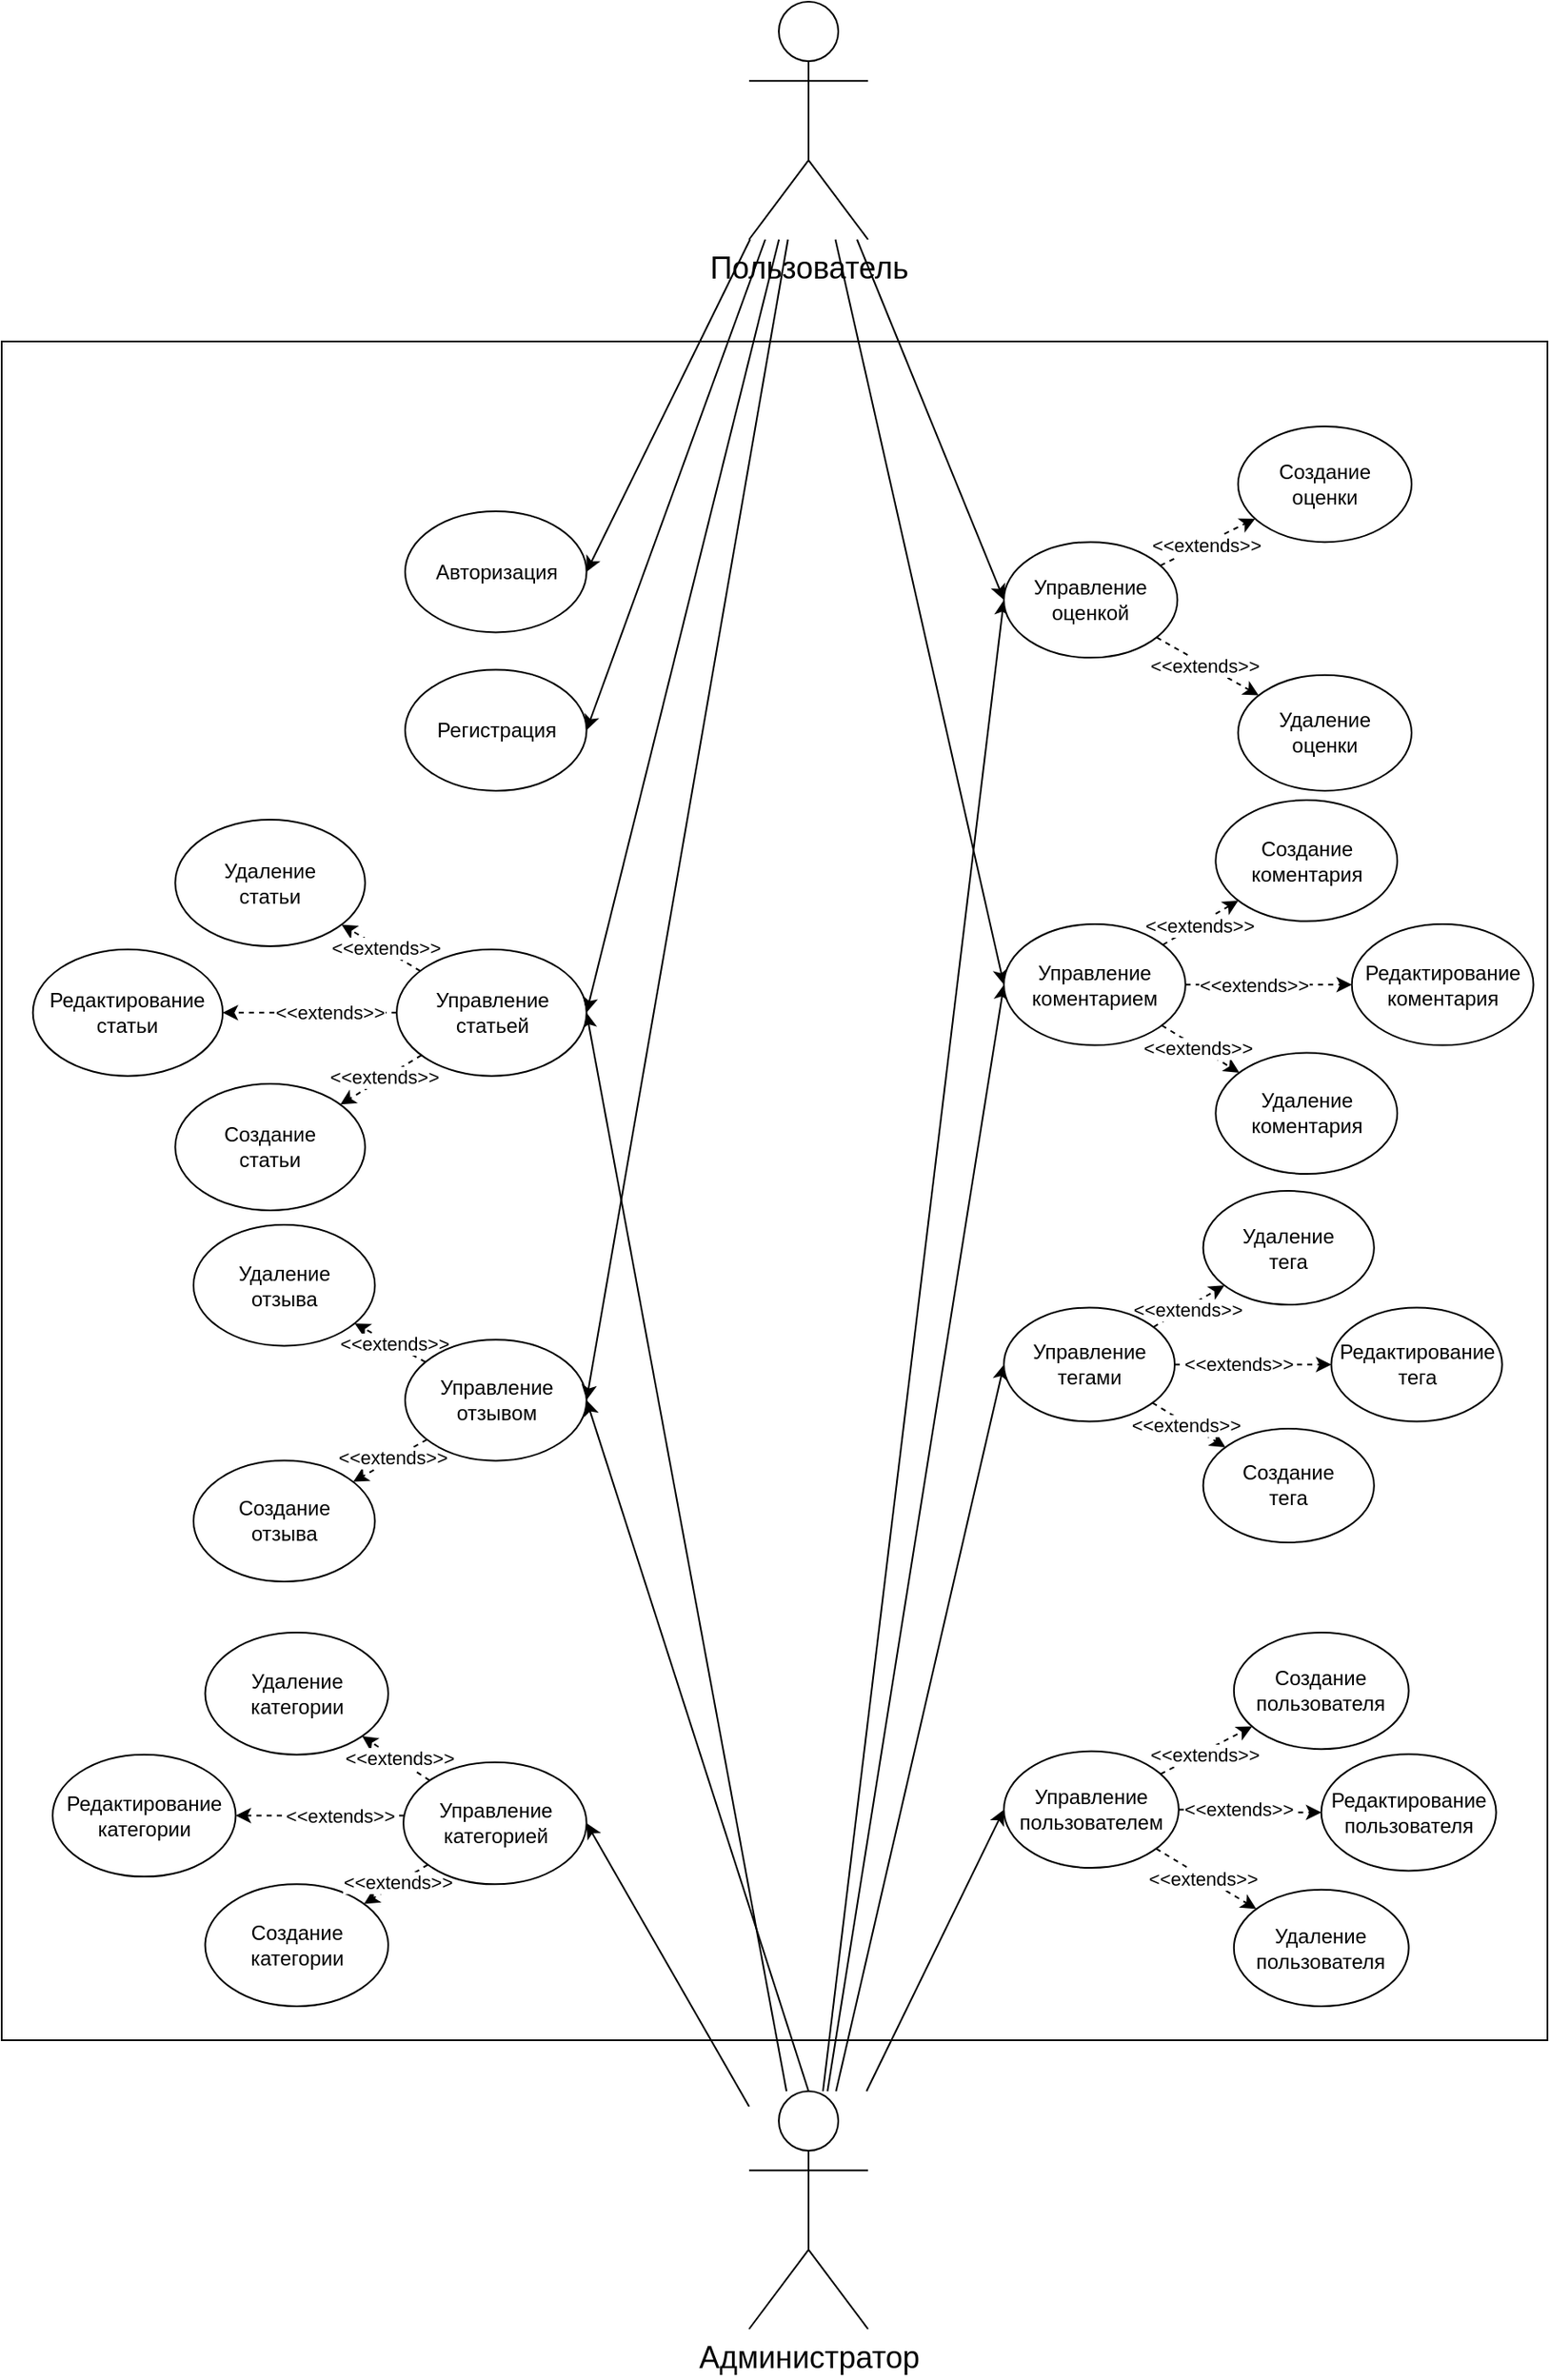 <mxfile version="22.1.11" type="device">
  <diagram id="-SkS9h52dyCRQVoHQHtN" name="Page-2">
    <mxGraphModel dx="1964" dy="1674" grid="1" gridSize="10" guides="1" tooltips="1" connect="1" arrows="1" fold="1" page="1" pageScale="1" pageWidth="850" pageHeight="1100" math="0" shadow="0">
      <root>
        <mxCell id="0" />
        <mxCell id="1" parent="0" />
        <mxCell id="V4WPFphY2ZdUjp7nFWfL-87" value="" style="rounded=0;whiteSpace=wrap;html=1;fillColor=none;" parent="1" vertex="1">
          <mxGeometry x="-500" y="-280" width="910" height="1000" as="geometry" />
        </mxCell>
        <mxCell id="V4WPFphY2ZdUjp7nFWfL-114" style="rounded=0;orthogonalLoop=1;jettySize=auto;html=1;entryX=1;entryY=0.5;entryDx=0;entryDy=0;" parent="1" source="V4WPFphY2ZdUjp7nFWfL-84" target="V4WPFphY2ZdUjp7nFWfL-36" edge="1">
          <mxGeometry relative="1" as="geometry" />
        </mxCell>
        <mxCell id="V4WPFphY2ZdUjp7nFWfL-115" style="rounded=0;orthogonalLoop=1;jettySize=auto;html=1;entryX=0;entryY=0.5;entryDx=0;entryDy=0;" parent="1" source="V4WPFphY2ZdUjp7nFWfL-84" target="V4WPFphY2ZdUjp7nFWfL-4" edge="1">
          <mxGeometry relative="1" as="geometry" />
        </mxCell>
        <mxCell id="V4WPFphY2ZdUjp7nFWfL-120" style="rounded=0;orthogonalLoop=1;jettySize=auto;html=1;exitX=0.5;exitY=0;exitDx=0;exitDy=0;exitPerimeter=0;entryX=1;entryY=0.5;entryDx=0;entryDy=0;" parent="1" source="V4WPFphY2ZdUjp7nFWfL-84" target="V4WPFphY2ZdUjp7nFWfL-82" edge="1">
          <mxGeometry relative="1" as="geometry" />
        </mxCell>
        <mxCell id="V4WPFphY2ZdUjp7nFWfL-121" style="rounded=0;orthogonalLoop=1;jettySize=auto;html=1;entryX=0;entryY=0.5;entryDx=0;entryDy=0;" parent="1" source="V4WPFphY2ZdUjp7nFWfL-84" target="V4WPFphY2ZdUjp7nFWfL-100" edge="1">
          <mxGeometry relative="1" as="geometry" />
        </mxCell>
        <mxCell id="V4WPFphY2ZdUjp7nFWfL-122" style="rounded=0;orthogonalLoop=1;jettySize=auto;html=1;entryX=1;entryY=0.5;entryDx=0;entryDy=0;" parent="1" source="V4WPFphY2ZdUjp7nFWfL-84" target="V4WPFphY2ZdUjp7nFWfL-47" edge="1">
          <mxGeometry relative="1" as="geometry" />
        </mxCell>
        <mxCell id="V4WPFphY2ZdUjp7nFWfL-123" style="rounded=0;orthogonalLoop=1;jettySize=auto;html=1;entryX=0;entryY=0.5;entryDx=0;entryDy=0;" parent="1" source="V4WPFphY2ZdUjp7nFWfL-84" target="V4WPFphY2ZdUjp7nFWfL-71" edge="1">
          <mxGeometry relative="1" as="geometry" />
        </mxCell>
        <mxCell id="V4WPFphY2ZdUjp7nFWfL-124" style="rounded=0;orthogonalLoop=1;jettySize=auto;html=1;entryX=0;entryY=0.5;entryDx=0;entryDy=0;" parent="1" source="V4WPFphY2ZdUjp7nFWfL-84" target="V4WPFphY2ZdUjp7nFWfL-58" edge="1">
          <mxGeometry relative="1" as="geometry" />
        </mxCell>
        <mxCell id="V4WPFphY2ZdUjp7nFWfL-84" value="&lt;font style=&quot;font-size: 18px;&quot;&gt;Администратор&lt;/font&gt;" style="shape=umlActor;verticalLabelPosition=bottom;verticalAlign=top;html=1;outlineConnect=0;" parent="1" vertex="1">
          <mxGeometry x="-60" y="750" width="70" height="140" as="geometry" />
        </mxCell>
        <mxCell id="V4WPFphY2ZdUjp7nFWfL-88" value="" style="group" parent="1" vertex="1" connectable="0">
          <mxGeometry x="-481.62" y="1.5" width="413.36" height="278.5" as="geometry" />
        </mxCell>
        <mxCell id="V4WPFphY2ZdUjp7nFWfL-38" value="&lt;div&gt;Редактирование&lt;br&gt;&lt;/div&gt;&lt;div&gt;статьи&lt;br&gt;&lt;/div&gt;" style="ellipse;whiteSpace=wrap;html=1;" parent="V4WPFphY2ZdUjp7nFWfL-88" vertex="1">
          <mxGeometry y="76.356" width="111.741" height="74.494" as="geometry" />
        </mxCell>
        <mxCell id="V4WPFphY2ZdUjp7nFWfL-39" value="&lt;div&gt;Создание&lt;/div&gt;&lt;div&gt;статьи&lt;br&gt;&lt;/div&gt;" style="ellipse;whiteSpace=wrap;html=1;" parent="V4WPFphY2ZdUjp7nFWfL-88" vertex="1">
          <mxGeometry x="83.805" y="155.506" width="111.741" height="74.494" as="geometry" />
        </mxCell>
        <mxCell id="V4WPFphY2ZdUjp7nFWfL-40" value="&lt;div&gt;Удаление&lt;/div&gt;&lt;div&gt;статьи&lt;br&gt;&lt;/div&gt;" style="ellipse;whiteSpace=wrap;html=1;" parent="V4WPFphY2ZdUjp7nFWfL-88" vertex="1">
          <mxGeometry x="83.805" width="111.741" height="74.494" as="geometry" />
        </mxCell>
        <mxCell id="V4WPFphY2ZdUjp7nFWfL-41" style="rounded=0;orthogonalLoop=1;jettySize=auto;html=1;entryX=1;entryY=0.5;entryDx=0;entryDy=0;dashed=1;edgeStyle=orthogonalEdgeStyle;" parent="V4WPFphY2ZdUjp7nFWfL-88" source="V4WPFphY2ZdUjp7nFWfL-47" target="V4WPFphY2ZdUjp7nFWfL-38" edge="1">
          <mxGeometry relative="1" as="geometry">
            <Array as="points">
              <mxPoint x="111.741" y="113.603" />
            </Array>
          </mxGeometry>
        </mxCell>
        <mxCell id="V4WPFphY2ZdUjp7nFWfL-42" value="&amp;lt;&amp;lt;extends&amp;gt;&amp;gt;" style="edgeLabel;html=1;align=center;verticalAlign=middle;resizable=0;points=[];" parent="V4WPFphY2ZdUjp7nFWfL-41" vertex="1" connectable="0">
          <mxGeometry x="-0.207" relative="1" as="geometry">
            <mxPoint x="1" as="offset" />
          </mxGeometry>
        </mxCell>
        <mxCell id="V4WPFphY2ZdUjp7nFWfL-43" style="rounded=0;orthogonalLoop=1;jettySize=auto;html=1;dashed=1;" parent="V4WPFphY2ZdUjp7nFWfL-88" source="V4WPFphY2ZdUjp7nFWfL-47" target="V4WPFphY2ZdUjp7nFWfL-39" edge="1">
          <mxGeometry relative="1" as="geometry" />
        </mxCell>
        <mxCell id="V4WPFphY2ZdUjp7nFWfL-44" value="&amp;lt;&amp;lt;extends&amp;gt;&amp;gt;" style="edgeLabel;html=1;align=center;verticalAlign=middle;resizable=0;points=[];" parent="V4WPFphY2ZdUjp7nFWfL-43" vertex="1" connectable="0">
          <mxGeometry x="-0.071" y="-1" relative="1" as="geometry">
            <mxPoint as="offset" />
          </mxGeometry>
        </mxCell>
        <mxCell id="V4WPFphY2ZdUjp7nFWfL-45" style="rounded=0;orthogonalLoop=1;jettySize=auto;html=1;dashed=1;" parent="V4WPFphY2ZdUjp7nFWfL-88" source="V4WPFphY2ZdUjp7nFWfL-47" target="V4WPFphY2ZdUjp7nFWfL-40" edge="1">
          <mxGeometry relative="1" as="geometry" />
        </mxCell>
        <mxCell id="V4WPFphY2ZdUjp7nFWfL-46" value="&amp;lt;&amp;lt;extends&amp;gt;&amp;gt;" style="edgeLabel;html=1;align=center;verticalAlign=middle;resizable=0;points=[];" parent="V4WPFphY2ZdUjp7nFWfL-45" vertex="1" connectable="0">
          <mxGeometry x="-0.074" y="-1" relative="1" as="geometry">
            <mxPoint as="offset" />
          </mxGeometry>
        </mxCell>
        <mxCell id="V4WPFphY2ZdUjp7nFWfL-47" value="&lt;div&gt;Управление&lt;/div&gt;&lt;div&gt;статьей&lt;br&gt;&lt;/div&gt;" style="ellipse;whiteSpace=wrap;html=1;" parent="V4WPFphY2ZdUjp7nFWfL-88" vertex="1">
          <mxGeometry x="214.169" y="76.356" width="111.741" height="74.494" as="geometry" />
        </mxCell>
        <mxCell id="V4WPFphY2ZdUjp7nFWfL-89" value="" style="group" parent="1" vertex="1" connectable="0">
          <mxGeometry x="-387.07" y="240" width="231.36" height="210" as="geometry" />
        </mxCell>
        <mxCell id="V4WPFphY2ZdUjp7nFWfL-74" value="&lt;div&gt;Создание&lt;/div&gt;&lt;div&gt;отзыва&lt;br&gt;&lt;/div&gt;" style="ellipse;whiteSpace=wrap;html=1;" parent="V4WPFphY2ZdUjp7nFWfL-89" vertex="1">
          <mxGeometry y="138.814" width="106.782" height="71.186" as="geometry" />
        </mxCell>
        <mxCell id="V4WPFphY2ZdUjp7nFWfL-75" value="&lt;div&gt;Удаление&lt;/div&gt;&lt;div&gt;отзыва&lt;br&gt;&lt;/div&gt;" style="ellipse;whiteSpace=wrap;html=1;" parent="V4WPFphY2ZdUjp7nFWfL-89" vertex="1">
          <mxGeometry width="106.782" height="71.186" as="geometry" />
        </mxCell>
        <mxCell id="V4WPFphY2ZdUjp7nFWfL-78" style="rounded=0;orthogonalLoop=1;jettySize=auto;html=1;dashed=1;" parent="V4WPFphY2ZdUjp7nFWfL-89" source="V4WPFphY2ZdUjp7nFWfL-82" target="V4WPFphY2ZdUjp7nFWfL-74" edge="1">
          <mxGeometry relative="1" as="geometry" />
        </mxCell>
        <mxCell id="V4WPFphY2ZdUjp7nFWfL-79" value="&amp;lt;&amp;lt;extends&amp;gt;&amp;gt;" style="edgeLabel;html=1;align=center;verticalAlign=middle;resizable=0;points=[];" parent="V4WPFphY2ZdUjp7nFWfL-78" vertex="1" connectable="0">
          <mxGeometry x="-0.071" y="-1" relative="1" as="geometry">
            <mxPoint as="offset" />
          </mxGeometry>
        </mxCell>
        <mxCell id="V4WPFphY2ZdUjp7nFWfL-80" style="rounded=0;orthogonalLoop=1;jettySize=auto;html=1;dashed=1;" parent="V4WPFphY2ZdUjp7nFWfL-89" source="V4WPFphY2ZdUjp7nFWfL-82" target="V4WPFphY2ZdUjp7nFWfL-75" edge="1">
          <mxGeometry relative="1" as="geometry" />
        </mxCell>
        <mxCell id="V4WPFphY2ZdUjp7nFWfL-81" value="&amp;lt;&amp;lt;extends&amp;gt;&amp;gt;" style="edgeLabel;html=1;align=center;verticalAlign=middle;resizable=0;points=[];" parent="V4WPFphY2ZdUjp7nFWfL-80" vertex="1" connectable="0">
          <mxGeometry x="-0.074" y="-1" relative="1" as="geometry">
            <mxPoint as="offset" />
          </mxGeometry>
        </mxCell>
        <mxCell id="V4WPFphY2ZdUjp7nFWfL-82" value="&lt;div&gt;Управление&lt;/div&gt;&lt;div&gt;отзывом&lt;br&gt;&lt;/div&gt;" style="ellipse;whiteSpace=wrap;html=1;" parent="V4WPFphY2ZdUjp7nFWfL-89" vertex="1">
          <mxGeometry x="124.578" y="67.627" width="106.782" height="71.186" as="geometry" />
        </mxCell>
        <mxCell id="V4WPFphY2ZdUjp7nFWfL-90" value="" style="group;flipV=0;flipH=1;" parent="1" vertex="1" connectable="0">
          <mxGeometry x="90" y="220" width="293.32" height="207" as="geometry" />
        </mxCell>
        <mxCell id="V4WPFphY2ZdUjp7nFWfL-91" value="&lt;div&gt;Редактирование&lt;br&gt;&lt;/div&gt;&lt;div&gt;тега&lt;br&gt;&lt;/div&gt;" style="ellipse;whiteSpace=wrap;html=1;" parent="V4WPFphY2ZdUjp7nFWfL-90" vertex="1">
          <mxGeometry x="192.753" y="68.721" width="100.567" height="67.045" as="geometry" />
        </mxCell>
        <mxCell id="V4WPFphY2ZdUjp7nFWfL-92" value="&lt;div&gt;Создание&lt;/div&gt;&lt;div&gt;тега&lt;br&gt;&lt;/div&gt;" style="ellipse;whiteSpace=wrap;html=1;" parent="V4WPFphY2ZdUjp7nFWfL-90" vertex="1">
          <mxGeometry x="117.328" y="139.955" width="100.567" height="67.045" as="geometry" />
        </mxCell>
        <mxCell id="V4WPFphY2ZdUjp7nFWfL-93" value="&lt;div&gt;Удаление&lt;/div&gt;&lt;div&gt;тега&lt;br&gt;&lt;/div&gt;" style="ellipse;whiteSpace=wrap;html=1;" parent="V4WPFphY2ZdUjp7nFWfL-90" vertex="1">
          <mxGeometry x="117.328" width="100.567" height="67.045" as="geometry" />
        </mxCell>
        <mxCell id="V4WPFphY2ZdUjp7nFWfL-94" style="rounded=0;orthogonalLoop=1;jettySize=auto;html=1;entryX=0;entryY=0.5;entryDx=0;entryDy=0;dashed=1;edgeStyle=orthogonalEdgeStyle;" parent="V4WPFphY2ZdUjp7nFWfL-90" source="V4WPFphY2ZdUjp7nFWfL-100" target="V4WPFphY2ZdUjp7nFWfL-91" edge="1">
          <mxGeometry relative="1" as="geometry">
            <Array as="points" />
          </mxGeometry>
        </mxCell>
        <mxCell id="V4WPFphY2ZdUjp7nFWfL-95" value="&amp;lt;&amp;lt;extends&amp;gt;&amp;gt;" style="edgeLabel;html=1;align=center;verticalAlign=middle;resizable=0;points=[];" parent="V4WPFphY2ZdUjp7nFWfL-94" vertex="1" connectable="0">
          <mxGeometry x="-0.207" relative="1" as="geometry">
            <mxPoint x="1" as="offset" />
          </mxGeometry>
        </mxCell>
        <mxCell id="V4WPFphY2ZdUjp7nFWfL-96" style="rounded=0;orthogonalLoop=1;jettySize=auto;html=1;dashed=1;" parent="V4WPFphY2ZdUjp7nFWfL-90" source="V4WPFphY2ZdUjp7nFWfL-100" target="V4WPFphY2ZdUjp7nFWfL-92" edge="1">
          <mxGeometry relative="1" as="geometry" />
        </mxCell>
        <mxCell id="V4WPFphY2ZdUjp7nFWfL-97" value="&amp;lt;&amp;lt;extends&amp;gt;&amp;gt;" style="edgeLabel;html=1;align=center;verticalAlign=middle;resizable=0;points=[];" parent="V4WPFphY2ZdUjp7nFWfL-96" vertex="1" connectable="0">
          <mxGeometry x="-0.071" y="-1" relative="1" as="geometry">
            <mxPoint as="offset" />
          </mxGeometry>
        </mxCell>
        <mxCell id="V4WPFphY2ZdUjp7nFWfL-98" style="rounded=0;orthogonalLoop=1;jettySize=auto;html=1;dashed=1;" parent="V4WPFphY2ZdUjp7nFWfL-90" source="V4WPFphY2ZdUjp7nFWfL-100" target="V4WPFphY2ZdUjp7nFWfL-93" edge="1">
          <mxGeometry relative="1" as="geometry" />
        </mxCell>
        <mxCell id="V4WPFphY2ZdUjp7nFWfL-99" value="&amp;lt;&amp;lt;extends&amp;gt;&amp;gt;" style="edgeLabel;html=1;align=center;verticalAlign=middle;resizable=0;points=[];" parent="V4WPFphY2ZdUjp7nFWfL-98" vertex="1" connectable="0">
          <mxGeometry x="-0.074" y="-1" relative="1" as="geometry">
            <mxPoint as="offset" />
          </mxGeometry>
        </mxCell>
        <mxCell id="V4WPFphY2ZdUjp7nFWfL-100" value="&lt;div&gt;Управление&lt;/div&gt;&lt;div&gt;тегами&lt;br&gt;&lt;/div&gt;" style="ellipse;whiteSpace=wrap;html=1;" parent="V4WPFphY2ZdUjp7nFWfL-90" vertex="1">
          <mxGeometry y="68.721" width="100.567" height="67.045" as="geometry" />
        </mxCell>
        <mxCell id="V4WPFphY2ZdUjp7nFWfL-107" value="" style="group" parent="1" vertex="1" connectable="0">
          <mxGeometry x="-470" y="480" width="314.29" height="220" as="geometry" />
        </mxCell>
        <mxCell id="V4WPFphY2ZdUjp7nFWfL-27" value="&lt;div&gt;Редактирование&lt;br&gt;&lt;/div&gt;&lt;div&gt;категории&lt;br&gt;&lt;/div&gt;" style="ellipse;whiteSpace=wrap;html=1;" parent="V4WPFphY2ZdUjp7nFWfL-107" vertex="1">
          <mxGeometry y="71.837" width="107.757" height="71.837" as="geometry" />
        </mxCell>
        <mxCell id="V4WPFphY2ZdUjp7nFWfL-28" value="&lt;div&gt;Создание&lt;/div&gt;&lt;div&gt;категории&lt;br&gt;&lt;/div&gt;" style="ellipse;whiteSpace=wrap;html=1;" parent="V4WPFphY2ZdUjp7nFWfL-107" vertex="1">
          <mxGeometry x="89.797" y="148.163" width="107.757" height="71.837" as="geometry" />
        </mxCell>
        <mxCell id="V4WPFphY2ZdUjp7nFWfL-29" value="&lt;div&gt;Удаление&lt;/div&gt;&lt;div&gt;категории&lt;br&gt;&lt;/div&gt;" style="ellipse;whiteSpace=wrap;html=1;" parent="V4WPFphY2ZdUjp7nFWfL-107" vertex="1">
          <mxGeometry x="89.797" width="107.757" height="71.837" as="geometry" />
        </mxCell>
        <mxCell id="V4WPFphY2ZdUjp7nFWfL-30" style="edgeStyle=orthogonalEdgeStyle;rounded=0;orthogonalLoop=1;jettySize=auto;html=1;entryX=1;entryY=0.5;entryDx=0;entryDy=0;dashed=1;" parent="V4WPFphY2ZdUjp7nFWfL-107" source="V4WPFphY2ZdUjp7nFWfL-36" target="V4WPFphY2ZdUjp7nFWfL-27" edge="1">
          <mxGeometry relative="1" as="geometry">
            <Array as="points">
              <mxPoint x="179.594" y="107.755" />
              <mxPoint x="179.594" y="107.755" />
            </Array>
          </mxGeometry>
        </mxCell>
        <mxCell id="V4WPFphY2ZdUjp7nFWfL-31" value="&amp;lt;&amp;lt;extends&amp;gt;&amp;gt;" style="edgeLabel;html=1;align=center;verticalAlign=middle;resizable=0;points=[];" parent="V4WPFphY2ZdUjp7nFWfL-30" vertex="1" connectable="0">
          <mxGeometry x="-0.207" relative="1" as="geometry">
            <mxPoint x="1" as="offset" />
          </mxGeometry>
        </mxCell>
        <mxCell id="V4WPFphY2ZdUjp7nFWfL-32" style="rounded=0;orthogonalLoop=1;jettySize=auto;html=1;dashed=1;" parent="V4WPFphY2ZdUjp7nFWfL-107" source="V4WPFphY2ZdUjp7nFWfL-36" target="V4WPFphY2ZdUjp7nFWfL-28" edge="1">
          <mxGeometry relative="1" as="geometry" />
        </mxCell>
        <mxCell id="V4WPFphY2ZdUjp7nFWfL-33" value="&amp;lt;&amp;lt;extends&amp;gt;&amp;gt;" style="edgeLabel;html=1;align=center;verticalAlign=middle;resizable=0;points=[];" parent="V4WPFphY2ZdUjp7nFWfL-32" vertex="1" connectable="0">
          <mxGeometry x="-0.071" y="-1" relative="1" as="geometry">
            <mxPoint as="offset" />
          </mxGeometry>
        </mxCell>
        <mxCell id="V4WPFphY2ZdUjp7nFWfL-34" style="rounded=0;orthogonalLoop=1;jettySize=auto;html=1;dashed=1;" parent="V4WPFphY2ZdUjp7nFWfL-107" source="V4WPFphY2ZdUjp7nFWfL-36" target="V4WPFphY2ZdUjp7nFWfL-29" edge="1">
          <mxGeometry relative="1" as="geometry" />
        </mxCell>
        <mxCell id="V4WPFphY2ZdUjp7nFWfL-35" value="&amp;lt;&amp;lt;extends&amp;gt;&amp;gt;" style="edgeLabel;html=1;align=center;verticalAlign=middle;resizable=0;points=[];" parent="V4WPFphY2ZdUjp7nFWfL-34" vertex="1" connectable="0">
          <mxGeometry x="-0.074" y="-1" relative="1" as="geometry">
            <mxPoint as="offset" />
          </mxGeometry>
        </mxCell>
        <mxCell id="V4WPFphY2ZdUjp7nFWfL-36" value="&lt;div&gt;Управление&lt;/div&gt;&lt;div&gt;категорией&lt;br&gt;&lt;/div&gt;" style="ellipse;whiteSpace=wrap;html=1;" parent="V4WPFphY2ZdUjp7nFWfL-107" vertex="1">
          <mxGeometry x="206.533" y="76.327" width="107.757" height="71.837" as="geometry" />
        </mxCell>
        <mxCell id="V4WPFphY2ZdUjp7nFWfL-108" value="" style="group" parent="1" vertex="1" connectable="0">
          <mxGeometry x="90.0" y="-229.996" width="240" height="214.464" as="geometry" />
        </mxCell>
        <mxCell id="V4WPFphY2ZdUjp7nFWfL-50" value="&lt;div&gt;Создание&lt;/div&gt;&lt;div&gt;оценки&lt;br&gt;&lt;/div&gt;" style="ellipse;whiteSpace=wrap;html=1;" parent="V4WPFphY2ZdUjp7nFWfL-108" vertex="1">
          <mxGeometry x="137.87" width="102.13" height="68.085" as="geometry" />
        </mxCell>
        <mxCell id="V4WPFphY2ZdUjp7nFWfL-51" value="&lt;div&gt;Удаление&lt;/div&gt;&lt;div&gt;оценки&lt;br&gt;&lt;/div&gt;" style="ellipse;whiteSpace=wrap;html=1;" parent="V4WPFphY2ZdUjp7nFWfL-108" vertex="1">
          <mxGeometry x="137.87" y="146.379" width="102.13" height="68.085" as="geometry" />
        </mxCell>
        <mxCell id="V4WPFphY2ZdUjp7nFWfL-54" style="rounded=0;orthogonalLoop=1;jettySize=auto;html=1;dashed=1;" parent="V4WPFphY2ZdUjp7nFWfL-108" source="V4WPFphY2ZdUjp7nFWfL-58" target="V4WPFphY2ZdUjp7nFWfL-50" edge="1">
          <mxGeometry relative="1" as="geometry" />
        </mxCell>
        <mxCell id="V4WPFphY2ZdUjp7nFWfL-55" value="&amp;lt;&amp;lt;extends&amp;gt;&amp;gt;" style="edgeLabel;html=1;align=center;verticalAlign=middle;resizable=0;points=[];" parent="V4WPFphY2ZdUjp7nFWfL-54" vertex="1" connectable="0">
          <mxGeometry x="-0.071" y="-1" relative="1" as="geometry">
            <mxPoint as="offset" />
          </mxGeometry>
        </mxCell>
        <mxCell id="V4WPFphY2ZdUjp7nFWfL-56" style="rounded=0;orthogonalLoop=1;jettySize=auto;html=1;dashed=1;" parent="V4WPFphY2ZdUjp7nFWfL-108" source="V4WPFphY2ZdUjp7nFWfL-58" target="V4WPFphY2ZdUjp7nFWfL-51" edge="1">
          <mxGeometry relative="1" as="geometry" />
        </mxCell>
        <mxCell id="V4WPFphY2ZdUjp7nFWfL-57" value="&amp;lt;&amp;lt;extends&amp;gt;&amp;gt;" style="edgeLabel;html=1;align=center;verticalAlign=middle;resizable=0;points=[];" parent="V4WPFphY2ZdUjp7nFWfL-56" vertex="1" connectable="0">
          <mxGeometry x="-0.074" y="-1" relative="1" as="geometry">
            <mxPoint as="offset" />
          </mxGeometry>
        </mxCell>
        <mxCell id="V4WPFphY2ZdUjp7nFWfL-58" value="&lt;div&gt;Управление&lt;/div&gt;&lt;div&gt;оценкой&lt;br&gt;&lt;/div&gt;" style="ellipse;whiteSpace=wrap;html=1;" parent="V4WPFphY2ZdUjp7nFWfL-108" vertex="1">
          <mxGeometry y="68.081" width="102.13" height="68.085" as="geometry" />
        </mxCell>
        <mxCell id="V4WPFphY2ZdUjp7nFWfL-125" style="rounded=0;orthogonalLoop=1;jettySize=auto;html=1;entryX=1;entryY=0.5;entryDx=0;entryDy=0;" parent="1" source="V4WPFphY2ZdUjp7nFWfL-85" target="V4WPFphY2ZdUjp7nFWfL-112" edge="1">
          <mxGeometry relative="1" as="geometry" />
        </mxCell>
        <mxCell id="V4WPFphY2ZdUjp7nFWfL-127" style="rounded=0;orthogonalLoop=1;jettySize=auto;html=1;entryX=1;entryY=0.5;entryDx=0;entryDy=0;" parent="1" source="V4WPFphY2ZdUjp7nFWfL-85" target="V4WPFphY2ZdUjp7nFWfL-113" edge="1">
          <mxGeometry relative="1" as="geometry" />
        </mxCell>
        <mxCell id="V4WPFphY2ZdUjp7nFWfL-128" style="rounded=0;orthogonalLoop=1;jettySize=auto;html=1;entryX=1;entryY=0.5;entryDx=0;entryDy=0;" parent="1" source="V4WPFphY2ZdUjp7nFWfL-85" target="V4WPFphY2ZdUjp7nFWfL-47" edge="1">
          <mxGeometry relative="1" as="geometry" />
        </mxCell>
        <mxCell id="V4WPFphY2ZdUjp7nFWfL-129" style="rounded=0;orthogonalLoop=1;jettySize=auto;html=1;entryX=0;entryY=0.5;entryDx=0;entryDy=0;" parent="1" source="V4WPFphY2ZdUjp7nFWfL-85" target="V4WPFphY2ZdUjp7nFWfL-58" edge="1">
          <mxGeometry relative="1" as="geometry" />
        </mxCell>
        <mxCell id="V4WPFphY2ZdUjp7nFWfL-130" style="rounded=0;orthogonalLoop=1;jettySize=auto;html=1;entryX=0;entryY=0.5;entryDx=0;entryDy=0;" parent="1" source="V4WPFphY2ZdUjp7nFWfL-85" target="V4WPFphY2ZdUjp7nFWfL-71" edge="1">
          <mxGeometry relative="1" as="geometry" />
        </mxCell>
        <mxCell id="V4WPFphY2ZdUjp7nFWfL-131" style="rounded=0;orthogonalLoop=1;jettySize=auto;html=1;entryX=1;entryY=0.5;entryDx=0;entryDy=0;" parent="1" source="V4WPFphY2ZdUjp7nFWfL-85" target="V4WPFphY2ZdUjp7nFWfL-82" edge="1">
          <mxGeometry relative="1" as="geometry" />
        </mxCell>
        <mxCell id="V4WPFphY2ZdUjp7nFWfL-85" value="&lt;font style=&quot;font-size: 18px;&quot;&gt;Пользователь&lt;/font&gt;" style="shape=umlActor;verticalLabelPosition=bottom;verticalAlign=top;html=1;outlineConnect=0;" parent="1" vertex="1">
          <mxGeometry x="-60" y="-480" width="70" height="140" as="geometry" />
        </mxCell>
        <mxCell id="V4WPFphY2ZdUjp7nFWfL-110" value="" style="group" parent="1" vertex="1" connectable="0">
          <mxGeometry x="90" y="480" width="289.79" height="220" as="geometry" />
        </mxCell>
        <mxCell id="V4WPFphY2ZdUjp7nFWfL-1" value="&lt;div&gt;Редактирование&lt;br&gt;&lt;/div&gt;&lt;div&gt;пользователя&lt;br&gt;&lt;/div&gt;" style="ellipse;whiteSpace=wrap;html=1;" parent="V4WPFphY2ZdUjp7nFWfL-110" vertex="1">
          <mxGeometry x="186.866" y="71.618" width="102.924" height="68.616" as="geometry" />
        </mxCell>
        <mxCell id="V4WPFphY2ZdUjp7nFWfL-2" value="&lt;div&gt;Создание&lt;/div&gt;&lt;div&gt;пользователя&lt;br&gt;&lt;/div&gt;" style="ellipse;whiteSpace=wrap;html=1;" parent="V4WPFphY2ZdUjp7nFWfL-110" vertex="1">
          <mxGeometry x="135.405" width="102.924" height="68.616" as="geometry" />
        </mxCell>
        <mxCell id="V4WPFphY2ZdUjp7nFWfL-3" value="&lt;div&gt;Удаление&lt;/div&gt;&lt;div&gt;пользователя&lt;br&gt;&lt;/div&gt;" style="ellipse;whiteSpace=wrap;html=1;" parent="V4WPFphY2ZdUjp7nFWfL-110" vertex="1">
          <mxGeometry x="135.405" y="151.384" width="102.924" height="68.616" as="geometry" />
        </mxCell>
        <mxCell id="V4WPFphY2ZdUjp7nFWfL-5" style="edgeStyle=orthogonalEdgeStyle;rounded=0;orthogonalLoop=1;jettySize=auto;html=1;entryX=0;entryY=0.5;entryDx=0;entryDy=0;dashed=1;" parent="V4WPFphY2ZdUjp7nFWfL-110" source="V4WPFphY2ZdUjp7nFWfL-4" target="V4WPFphY2ZdUjp7nFWfL-1" edge="1">
          <mxGeometry relative="1" as="geometry" />
        </mxCell>
        <mxCell id="V4WPFphY2ZdUjp7nFWfL-6" value="&amp;lt;&amp;lt;extends&amp;gt;&amp;gt;" style="edgeLabel;html=1;align=center;verticalAlign=middle;resizable=0;points=[];" parent="V4WPFphY2ZdUjp7nFWfL-5" vertex="1" connectable="0">
          <mxGeometry x="-0.207" relative="1" as="geometry">
            <mxPoint x="1" as="offset" />
          </mxGeometry>
        </mxCell>
        <mxCell id="V4WPFphY2ZdUjp7nFWfL-7" style="rounded=0;orthogonalLoop=1;jettySize=auto;html=1;dashed=1;" parent="V4WPFphY2ZdUjp7nFWfL-110" source="V4WPFphY2ZdUjp7nFWfL-4" target="V4WPFphY2ZdUjp7nFWfL-2" edge="1">
          <mxGeometry relative="1" as="geometry" />
        </mxCell>
        <mxCell id="V4WPFphY2ZdUjp7nFWfL-8" value="&amp;lt;&amp;lt;extends&amp;gt;&amp;gt;" style="edgeLabel;html=1;align=center;verticalAlign=middle;resizable=0;points=[];" parent="V4WPFphY2ZdUjp7nFWfL-7" vertex="1" connectable="0">
          <mxGeometry x="-0.071" y="-1" relative="1" as="geometry">
            <mxPoint as="offset" />
          </mxGeometry>
        </mxCell>
        <mxCell id="V4WPFphY2ZdUjp7nFWfL-11" style="rounded=0;orthogonalLoop=1;jettySize=auto;html=1;dashed=1;" parent="V4WPFphY2ZdUjp7nFWfL-110" source="V4WPFphY2ZdUjp7nFWfL-4" target="V4WPFphY2ZdUjp7nFWfL-3" edge="1">
          <mxGeometry relative="1" as="geometry" />
        </mxCell>
        <mxCell id="V4WPFphY2ZdUjp7nFWfL-12" value="&amp;lt;&amp;lt;extends&amp;gt;&amp;gt;" style="edgeLabel;html=1;align=center;verticalAlign=middle;resizable=0;points=[];" parent="V4WPFphY2ZdUjp7nFWfL-11" vertex="1" connectable="0">
          <mxGeometry x="-0.074" y="-1" relative="1" as="geometry">
            <mxPoint as="offset" />
          </mxGeometry>
        </mxCell>
        <mxCell id="V4WPFphY2ZdUjp7nFWfL-4" value="&lt;div&gt;Управление&lt;/div&gt;&lt;div&gt;пользователем&lt;br&gt;&lt;/div&gt;" style="ellipse;whiteSpace=wrap;html=1;" parent="V4WPFphY2ZdUjp7nFWfL-110" vertex="1">
          <mxGeometry y="69.903" width="102.924" height="68.616" as="geometry" />
        </mxCell>
        <mxCell id="V4WPFphY2ZdUjp7nFWfL-112" value="Авторизация" style="ellipse;whiteSpace=wrap;html=1;" parent="1" vertex="1">
          <mxGeometry x="-262.49" y="-180" width="106.782" height="71.186" as="geometry" />
        </mxCell>
        <mxCell id="V4WPFphY2ZdUjp7nFWfL-113" value="Регистрация" style="ellipse;whiteSpace=wrap;html=1;" parent="1" vertex="1">
          <mxGeometry x="-262.49" y="-86.72" width="106.782" height="71.186" as="geometry" />
        </mxCell>
        <mxCell id="V4WPFphY2ZdUjp7nFWfL-106" value="" style="group" parent="1" vertex="1" connectable="0">
          <mxGeometry x="90" y="-10" width="311.74" height="220" as="geometry" />
        </mxCell>
        <mxCell id="V4WPFphY2ZdUjp7nFWfL-62" value="&lt;div&gt;Редактирование&lt;br&gt;&lt;/div&gt;&lt;div&gt;коментария&lt;br&gt;&lt;/div&gt;" style="ellipse;whiteSpace=wrap;html=1;" parent="V4WPFphY2ZdUjp7nFWfL-106" vertex="1">
          <mxGeometry x="204.858" y="73.036" width="106.882" height="71.255" as="geometry" />
        </mxCell>
        <mxCell id="V4WPFphY2ZdUjp7nFWfL-63" value="&lt;div&gt;Создание&lt;/div&gt;&lt;div&gt;коментария&lt;br&gt;&lt;/div&gt;" style="ellipse;whiteSpace=wrap;html=1;" parent="V4WPFphY2ZdUjp7nFWfL-106" vertex="1">
          <mxGeometry x="124.696" width="106.882" height="71.255" as="geometry" />
        </mxCell>
        <mxCell id="V4WPFphY2ZdUjp7nFWfL-64" value="&lt;div&gt;Удаление&lt;/div&gt;&lt;div&gt;коментария&lt;br&gt;&lt;/div&gt;" style="ellipse;whiteSpace=wrap;html=1;" parent="V4WPFphY2ZdUjp7nFWfL-106" vertex="1">
          <mxGeometry x="124.696" y="148.745" width="106.882" height="71.255" as="geometry" />
        </mxCell>
        <mxCell id="V4WPFphY2ZdUjp7nFWfL-65" style="rounded=0;orthogonalLoop=1;jettySize=auto;html=1;entryX=0;entryY=0.5;entryDx=0;entryDy=0;dashed=1;edgeStyle=orthogonalEdgeStyle;" parent="V4WPFphY2ZdUjp7nFWfL-106" source="V4WPFphY2ZdUjp7nFWfL-71" target="V4WPFphY2ZdUjp7nFWfL-62" edge="1">
          <mxGeometry relative="1" as="geometry" />
        </mxCell>
        <mxCell id="V4WPFphY2ZdUjp7nFWfL-66" value="&amp;lt;&amp;lt;extends&amp;gt;&amp;gt;" style="edgeLabel;html=1;align=center;verticalAlign=middle;resizable=0;points=[];" parent="V4WPFphY2ZdUjp7nFWfL-65" vertex="1" connectable="0">
          <mxGeometry x="-0.207" relative="1" as="geometry">
            <mxPoint x="1" as="offset" />
          </mxGeometry>
        </mxCell>
        <mxCell id="V4WPFphY2ZdUjp7nFWfL-67" style="rounded=0;orthogonalLoop=1;jettySize=auto;html=1;dashed=1;" parent="V4WPFphY2ZdUjp7nFWfL-106" source="V4WPFphY2ZdUjp7nFWfL-71" target="V4WPFphY2ZdUjp7nFWfL-63" edge="1">
          <mxGeometry relative="1" as="geometry" />
        </mxCell>
        <mxCell id="V4WPFphY2ZdUjp7nFWfL-68" value="&amp;lt;&amp;lt;extends&amp;gt;&amp;gt;" style="edgeLabel;html=1;align=center;verticalAlign=middle;resizable=0;points=[];" parent="V4WPFphY2ZdUjp7nFWfL-67" vertex="1" connectable="0">
          <mxGeometry x="-0.071" y="-1" relative="1" as="geometry">
            <mxPoint as="offset" />
          </mxGeometry>
        </mxCell>
        <mxCell id="V4WPFphY2ZdUjp7nFWfL-69" style="rounded=0;orthogonalLoop=1;jettySize=auto;html=1;dashed=1;" parent="V4WPFphY2ZdUjp7nFWfL-106" source="V4WPFphY2ZdUjp7nFWfL-71" target="V4WPFphY2ZdUjp7nFWfL-64" edge="1">
          <mxGeometry relative="1" as="geometry" />
        </mxCell>
        <mxCell id="V4WPFphY2ZdUjp7nFWfL-70" value="&amp;lt;&amp;lt;extends&amp;gt;&amp;gt;" style="edgeLabel;html=1;align=center;verticalAlign=middle;resizable=0;points=[];" parent="V4WPFphY2ZdUjp7nFWfL-69" vertex="1" connectable="0">
          <mxGeometry x="-0.074" y="-1" relative="1" as="geometry">
            <mxPoint as="offset" />
          </mxGeometry>
        </mxCell>
        <mxCell id="V4WPFphY2ZdUjp7nFWfL-71" value="&lt;div&gt;Управление&lt;/div&gt;&lt;div&gt;коментарием&lt;br&gt;&lt;/div&gt;" style="ellipse;whiteSpace=wrap;html=1;" parent="V4WPFphY2ZdUjp7nFWfL-106" vertex="1">
          <mxGeometry y="73.036" width="106.882" height="71.255" as="geometry" />
        </mxCell>
      </root>
    </mxGraphModel>
  </diagram>
</mxfile>
